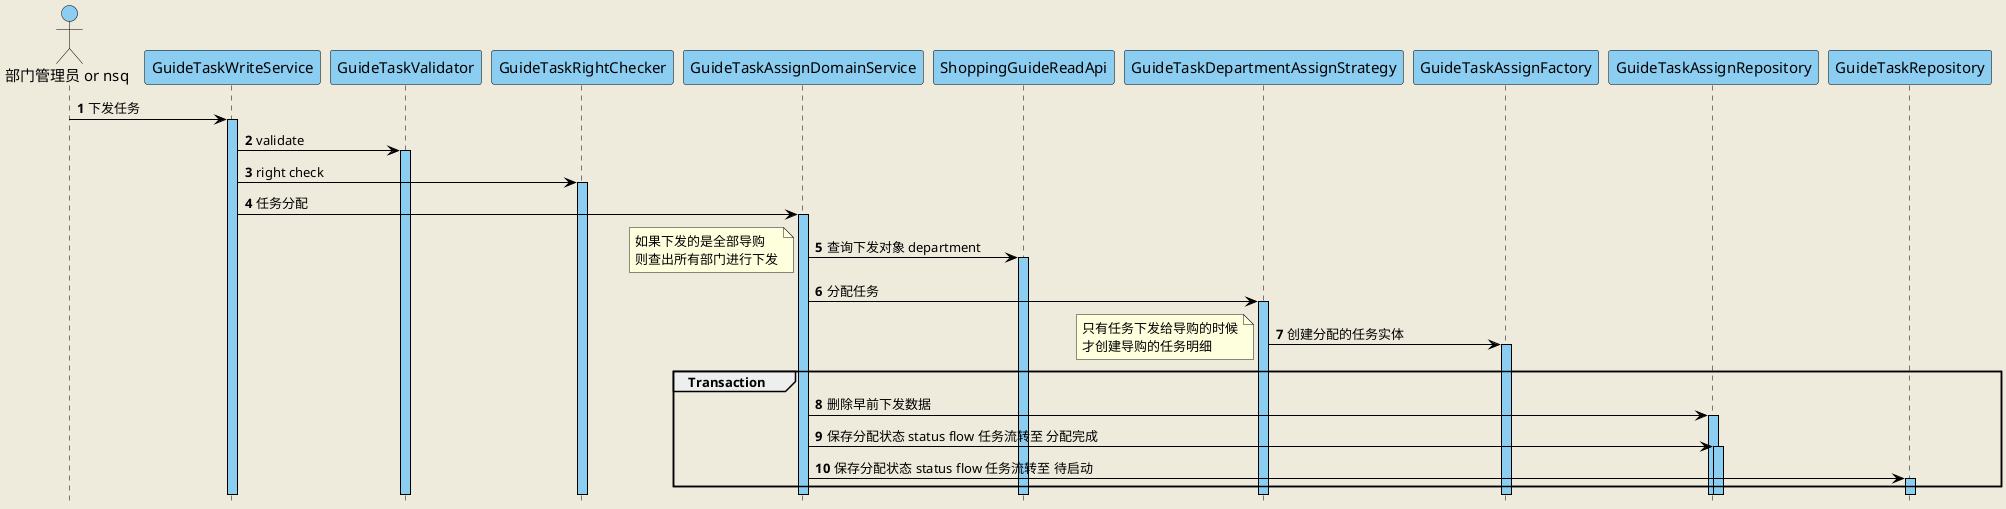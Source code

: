 @startuml
'https://plantuml.com/sequence-diagram
hide footbox
skinparam backgroundColor #EEEBDC
autoActivate on
autonumber

skinparam sequence {
ArrowColor black
ActorBorderColor black
LifeLineBorderColor black
LifeLineBackgroundColor #8CCEF1

ParticipantBorderColor black
ParticipantBackgroundColor #8CCEF1
'ParticipantFontName Impact
ParticipantFontSize 15
ParticipantFontColor black

ActorBackgroundColor #8CCEF1
ActorFontColor black
ActorFontSize 15
ActorFontName Aapex
}


actor "部门管理员 or nsq" as admin
'Participant NsqClient as nsqClient
Participant GuideTaskWriteService as guideTaskWriteService
Participant GuideTaskValidator as guideTaskValidator
Participant GuideTaskRightChecker as guideTaskRightChecker
Participant GuideTaskAssignDomainService as guideTaskAssignDomainService
Participant ShoppingGuideReadApi as shoppingGuideReadApi
Participant GuideTaskDepartmentAssignStrategy as guideTaskDepartmentAssignStrategy
Participant GuideTaskAssignFactory as guideTaskAssignFactory
Participant GuideTaskAssignRepository as guideTaskAssignRepository
Participant GuideTaskRepository as guideTaskRepository

admin -> guideTaskWriteService : 下发任务

guideTaskWriteService -> guideTaskValidator : validate

guideTaskWriteService -> guideTaskRightChecker : right check

guideTaskWriteService -> guideTaskAssignDomainService : 任务分配

guideTaskAssignDomainService -> shoppingGuideReadApi : 查询下发对象 department
note left
    如果下发的是全部导购
    则查出所有部门进行下发
end note

guideTaskAssignDomainService -> guideTaskDepartmentAssignStrategy : 分配任务

guideTaskDepartmentAssignStrategy -> guideTaskAssignFactory : 创建分配的任务实体
note left
    只有任务下发给导购的时候
    才创建导购的任务明细
end note

group Transaction
    guideTaskAssignDomainService -> guideTaskAssignRepository : 删除早前下发数据

    guideTaskAssignDomainService -> guideTaskAssignRepository : 保存分配状态 status flow 任务流转至 分配完成
    guideTaskAssignDomainService -> guideTaskRepository : 保存分配状态 status flow 任务流转至 待启动
end group



@enduml